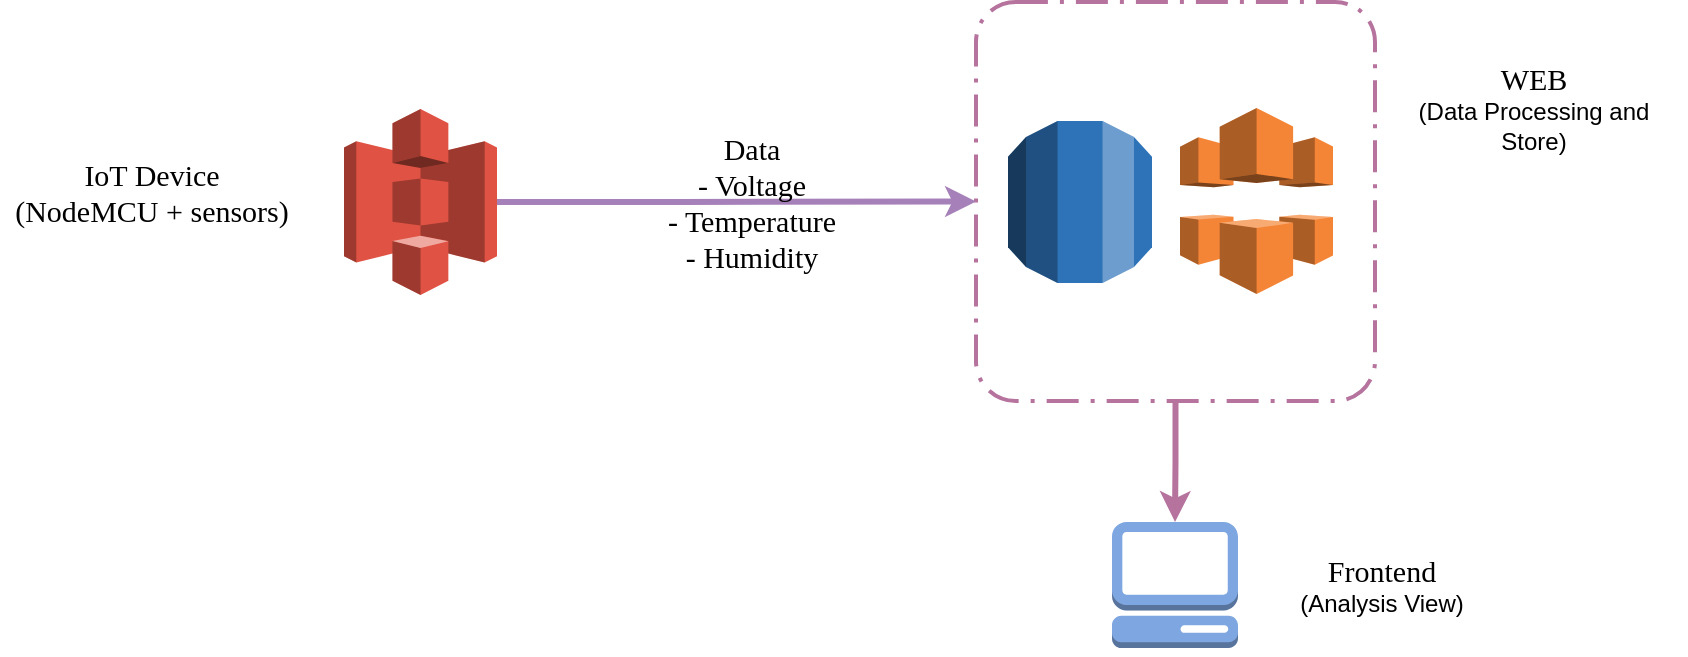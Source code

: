 <mxfile version="10.8.0" type="device"><diagram name="Page-1" id="75ae5057-2f1f-a65a-41a6-c58fb5237df7"><mxGraphModel dx="758" dy="627" grid="1" gridSize="10" guides="1" tooltips="1" connect="1" arrows="1" fold="1" page="1" pageScale="1" pageWidth="1100" pageHeight="850" background="#ffffff" math="0" shadow="0"><root><mxCell id="0"/><mxCell id="1" parent="0"/><mxCell id="g4wMD3rPudVWceM_5pGS-7" style="edgeStyle=orthogonalEdgeStyle;rounded=0;orthogonalLoop=1;jettySize=auto;html=1;entryX=0.5;entryY=0;entryDx=0;entryDy=0;entryPerimeter=0;strokeWidth=3;strokeColor=#B5739D;" edge="1" parent="1" source="6d17579d09794128-9" target="6d17579d09794128-34"><mxGeometry relative="1" as="geometry"/></mxCell><mxCell id="6d17579d09794128-9" value="" style="rounded=1;arcSize=10;dashed=1;strokeColor=#B5739D;fillColor=none;gradientColor=none;dashPattern=8 3 1 3;strokeWidth=2;shadow=0;comic=0;fontFamily=Verdana;fontSize=12;fontColor=#000000;html=1;" parent="1" vertex="1"><mxGeometry x="518" y="220" width="199.5" height="199.5" as="geometry"/></mxCell><mxCell id="6d17579d09794128-10" value="" style="dashed=0;html=1;shape=mxgraph.aws3.rds;fillColor=#2E73B8;gradientColor=none;rounded=1;shadow=0;comic=0;strokeColor=#E6E6E6;strokeWidth=6;fontFamily=Verdana;fontSize=12;fontColor=#000000;" parent="1" vertex="1"><mxGeometry x="534" y="279.5" width="72" height="81" as="geometry"/></mxCell><mxCell id="6d17579d09794128-34" value="" style="dashed=0;html=1;shape=mxgraph.aws3.management_console;fillColor=#7EA6E0;rounded=1;shadow=0;comic=0;strokeColor=#9673a6;strokeWidth=6;fontFamily=Verdana;fontSize=12;" parent="1" vertex="1"><mxGeometry x="586" y="480" width="63" height="63" as="geometry"/></mxCell><mxCell id="g4wMD3rPudVWceM_5pGS-4" style="edgeStyle=orthogonalEdgeStyle;rounded=0;orthogonalLoop=1;jettySize=auto;html=1;entryX=0;entryY=0.5;entryDx=0;entryDy=0;strokeWidth=3;strokeColor=#A680B8;" edge="1" parent="1" source="g4wMD3rPudVWceM_5pGS-1" target="6d17579d09794128-9"><mxGeometry relative="1" as="geometry"><Array as="points"><mxPoint x="370" y="320"/><mxPoint x="370" y="320"/></Array></mxGeometry></mxCell><mxCell id="g4wMD3rPudVWceM_5pGS-1" value="" style="dashed=0;html=1;shape=mxgraph.aws3.s3;fillColor=#E05243;gradientColor=none;rounded=1;shadow=0;comic=0;strokeColor=#E6E6E6;strokeWidth=6;fontFamily=Verdana;fontSize=12;fontColor=#000000;" vertex="1" parent="1"><mxGeometry x="202" y="273.5" width="76.5" height="93" as="geometry"/></mxCell><mxCell id="g4wMD3rPudVWceM_5pGS-2" value="" style="dashed=0;html=1;shape=mxgraph.aws3.cloudfront;fillColor=#F58536;gradientColor=none;rounded=1;shadow=0;comic=0;strokeColor=#E6E6E6;strokeWidth=6;fontFamily=Verdana;fontSize=12;fontColor=#000000;" vertex="1" parent="1"><mxGeometry x="620" y="273" width="76.5" height="93" as="geometry"/></mxCell><mxCell id="g4wMD3rPudVWceM_5pGS-3" value="&lt;font face=&quot;Tahoma&quot; style=&quot;font-size: 15px&quot;&gt;IoT Device&lt;br&gt;(NodeMCU + sensors)&lt;/font&gt;&lt;br&gt;" style="text;html=1;strokeColor=none;fillColor=none;align=center;verticalAlign=middle;whiteSpace=wrap;rounded=0;" vertex="1" parent="1"><mxGeometry x="30" y="279.5" width="152" height="70" as="geometry"/></mxCell><mxCell id="g4wMD3rPudVWceM_5pGS-5" value="&lt;font face=&quot;Tahoma&quot;&gt;&lt;span style=&quot;font-size: 15px&quot;&gt;WEB&lt;br&gt;&lt;/span&gt;&lt;/font&gt;(Data Processing and Store)&lt;br&gt;" style="text;html=1;strokeColor=none;fillColor=none;align=center;verticalAlign=middle;whiteSpace=wrap;rounded=0;" vertex="1" parent="1"><mxGeometry x="721" y="238" width="152" height="70" as="geometry"/></mxCell><mxCell id="g4wMD3rPudVWceM_5pGS-8" value="&lt;font face=&quot;Tahoma&quot;&gt;&lt;span style=&quot;font-size: 15px&quot;&gt;Frontend&lt;br&gt;&lt;/span&gt;&lt;/font&gt;(Analysis View)&lt;br&gt;" style="text;html=1;strokeColor=none;fillColor=none;align=center;verticalAlign=middle;whiteSpace=wrap;rounded=0;" vertex="1" parent="1"><mxGeometry x="645" y="476.5" width="152" height="70" as="geometry"/></mxCell><mxCell id="g4wMD3rPudVWceM_5pGS-9" value="&lt;font face=&quot;Tahoma&quot;&gt;&lt;span style=&quot;font-size: 15px&quot;&gt;Data&lt;br&gt;- Voltage&lt;br&gt;- Temperature&lt;br&gt;- Humidity&lt;br&gt;&lt;/span&gt;&lt;/font&gt;" style="text;html=1;strokeColor=none;fillColor=none;align=center;verticalAlign=middle;whiteSpace=wrap;rounded=0;" vertex="1" parent="1"><mxGeometry x="330" y="272" width="152" height="95" as="geometry"/></mxCell></root></mxGraphModel></diagram></mxfile>